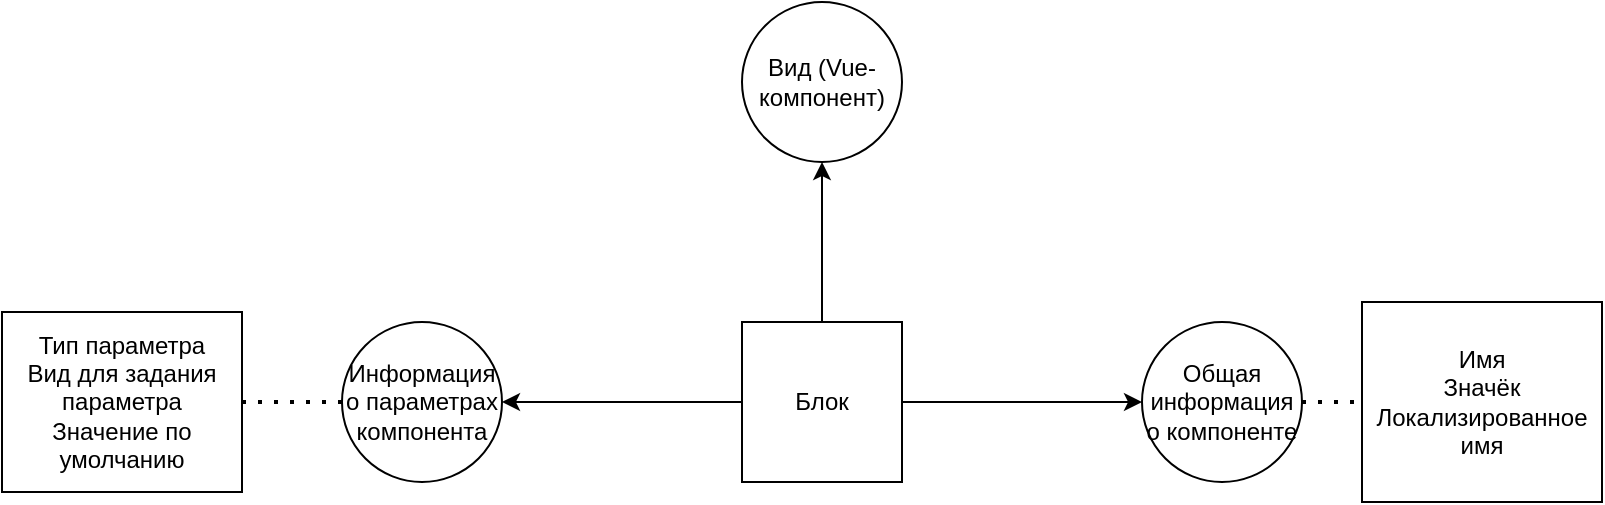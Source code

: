 <mxfile version="13.10.2" type="github">
  <diagram id="vlD0JXHBR6q7JihATjhi" name="Page-1">
    <mxGraphModel dx="1380" dy="809" grid="1" gridSize="10" guides="1" tooltips="1" connect="1" arrows="1" fold="1" page="1" pageScale="1" pageWidth="827" pageHeight="1169" math="0" shadow="0">
      <root>
        <mxCell id="0" />
        <mxCell id="1" parent="0" />
        <mxCell id="wbJPLDqBevS3y2GhisrP-1" value="Блок" style="whiteSpace=wrap;html=1;aspect=fixed;" parent="1" vertex="1">
          <mxGeometry x="390" y="340" width="80" height="80" as="geometry" />
        </mxCell>
        <mxCell id="u2Zljbcdin3IIquYQnNu-2" value="Вид (Vue-компонент)" style="ellipse;whiteSpace=wrap;html=1;aspect=fixed;" vertex="1" parent="1">
          <mxGeometry x="390" y="180" width="80" height="80" as="geometry" />
        </mxCell>
        <mxCell id="u2Zljbcdin3IIquYQnNu-3" value="Информация о параметрах компонента" style="ellipse;whiteSpace=wrap;html=1;aspect=fixed;" vertex="1" parent="1">
          <mxGeometry x="190" y="340" width="80" height="80" as="geometry" />
        </mxCell>
        <mxCell id="u2Zljbcdin3IIquYQnNu-4" value="Общая информация о компоненте" style="ellipse;whiteSpace=wrap;html=1;aspect=fixed;" vertex="1" parent="1">
          <mxGeometry x="590" y="340" width="80" height="80" as="geometry" />
        </mxCell>
        <mxCell id="u2Zljbcdin3IIquYQnNu-5" value="" style="endArrow=classic;html=1;exitX=0;exitY=0.5;exitDx=0;exitDy=0;entryX=1;entryY=0.5;entryDx=0;entryDy=0;" edge="1" parent="1" source="wbJPLDqBevS3y2GhisrP-1" target="u2Zljbcdin3IIquYQnNu-3">
          <mxGeometry width="50" height="50" relative="1" as="geometry">
            <mxPoint x="390" y="440" as="sourcePoint" />
            <mxPoint x="440" y="390" as="targetPoint" />
          </mxGeometry>
        </mxCell>
        <mxCell id="u2Zljbcdin3IIquYQnNu-6" value="" style="endArrow=classic;html=1;entryX=0;entryY=0.5;entryDx=0;entryDy=0;exitX=1;exitY=0.5;exitDx=0;exitDy=0;" edge="1" parent="1" source="wbJPLDqBevS3y2GhisrP-1" target="u2Zljbcdin3IIquYQnNu-4">
          <mxGeometry width="50" height="50" relative="1" as="geometry">
            <mxPoint x="470" y="420" as="sourcePoint" />
            <mxPoint x="520" y="370" as="targetPoint" />
          </mxGeometry>
        </mxCell>
        <mxCell id="u2Zljbcdin3IIquYQnNu-7" value="" style="endArrow=classic;html=1;entryX=0.5;entryY=1;entryDx=0;entryDy=0;exitX=0.5;exitY=0;exitDx=0;exitDy=0;" edge="1" parent="1" source="wbJPLDqBevS3y2GhisrP-1" target="u2Zljbcdin3IIquYQnNu-2">
          <mxGeometry width="50" height="50" relative="1" as="geometry">
            <mxPoint x="410" y="340" as="sourcePoint" />
            <mxPoint x="460" y="290" as="targetPoint" />
          </mxGeometry>
        </mxCell>
        <mxCell id="u2Zljbcdin3IIquYQnNu-8" value="Имя&lt;br&gt;Значёк&lt;br&gt;Локализированное имя" style="rounded=0;whiteSpace=wrap;html=1;" vertex="1" parent="1">
          <mxGeometry x="700" y="330" width="120" height="100" as="geometry" />
        </mxCell>
        <mxCell id="u2Zljbcdin3IIquYQnNu-10" value="" style="endArrow=none;dashed=1;html=1;dashPattern=1 3;strokeWidth=2;entryX=0;entryY=0.5;entryDx=0;entryDy=0;exitX=1;exitY=0.5;exitDx=0;exitDy=0;" edge="1" parent="1" source="u2Zljbcdin3IIquYQnNu-4" target="u2Zljbcdin3IIquYQnNu-8">
          <mxGeometry width="50" height="50" relative="1" as="geometry">
            <mxPoint x="660" y="405" as="sourcePoint" />
            <mxPoint x="710" y="355" as="targetPoint" />
          </mxGeometry>
        </mxCell>
        <mxCell id="u2Zljbcdin3IIquYQnNu-11" value="Тип параметра&lt;br&gt;Вид для задания параметра&lt;br&gt;Значение по умолчанию" style="rounded=0;whiteSpace=wrap;html=1;" vertex="1" parent="1">
          <mxGeometry x="20" y="335" width="120" height="90" as="geometry" />
        </mxCell>
        <mxCell id="u2Zljbcdin3IIquYQnNu-12" value="" style="endArrow=none;dashed=1;html=1;dashPattern=1 3;strokeWidth=2;exitX=0;exitY=0.5;exitDx=0;exitDy=0;entryX=1;entryY=0.5;entryDx=0;entryDy=0;" edge="1" parent="1" source="u2Zljbcdin3IIquYQnNu-3" target="u2Zljbcdin3IIquYQnNu-11">
          <mxGeometry width="50" height="50" relative="1" as="geometry">
            <mxPoint x="380" y="440" as="sourcePoint" />
            <mxPoint x="430" y="390" as="targetPoint" />
          </mxGeometry>
        </mxCell>
      </root>
    </mxGraphModel>
  </diagram>
</mxfile>
